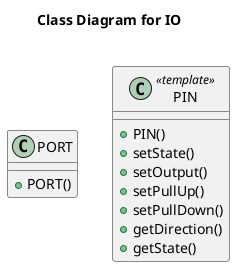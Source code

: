 @startuml CLD_IO
title Class Diagram for **IO** \n

class PORT {
    'Properties

    'Methods
    + PORT()
}

class PIN <<template>> {
    'Properties

    'Methods
    + PIN()
    + setState()
    + setOutput()
    + setPullUp()
    + setPullDown()
    + getDirection()
    + getState()
}

@enduml